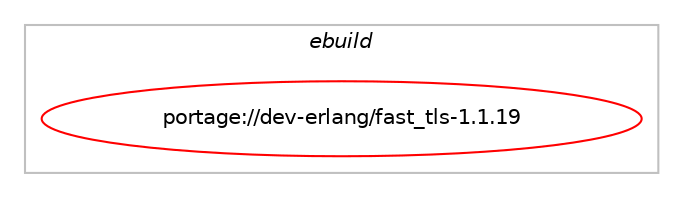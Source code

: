 digraph prolog {

# *************
# Graph options
# *************

newrank=true;
concentrate=true;
compound=true;
graph [rankdir=LR,fontname=Helvetica,fontsize=10,ranksep=1.5];#, ranksep=2.5, nodesep=0.2];
edge  [arrowhead=vee];
node  [fontname=Helvetica,fontsize=10];

# **********
# The ebuild
# **********

subgraph cluster_leftcol {
color=gray;
label=<<i>ebuild</i>>;
id [label="portage://dev-erlang/fast_tls-1.1.19", color=red, width=4, href="../dev-erlang/fast_tls-1.1.19.svg"];
}

# ****************
# The dependencies
# ****************

subgraph cluster_midcol {
color=gray;
label=<<i>dependencies</i>>;
subgraph cluster_compile {
fillcolor="#eeeeee";
style=filled;
label=<<i>compile</i>>;
# *** BEGIN UNKNOWN DEPENDENCY TYPE (TODO) ***
# id -> equal(package_dependency(portage://dev-erlang/fast_tls-1.1.19,install,no,dev-erlang,p1_utils,greaterequal,[1.0.25,,,1.0.25],[],[]))
# *** END UNKNOWN DEPENDENCY TYPE (TODO) ***

# *** BEGIN UNKNOWN DEPENDENCY TYPE (TODO) ***
# id -> equal(package_dependency(portage://dev-erlang/fast_tls-1.1.19,install,no,dev-lang,erlang,none,[,,],any_same_slot,[]))
# *** END UNKNOWN DEPENDENCY TYPE (TODO) ***

# *** BEGIN UNKNOWN DEPENDENCY TYPE (TODO) ***
# id -> equal(package_dependency(portage://dev-erlang/fast_tls-1.1.19,install,no,dev-libs,openssl,none,[,,],[slot(0),equal],[]))
# *** END UNKNOWN DEPENDENCY TYPE (TODO) ***

}
subgraph cluster_compileandrun {
fillcolor="#eeeeee";
style=filled;
label=<<i>compile and run</i>>;
}
subgraph cluster_run {
fillcolor="#eeeeee";
style=filled;
label=<<i>run</i>>;
# *** BEGIN UNKNOWN DEPENDENCY TYPE (TODO) ***
# id -> equal(package_dependency(portage://dev-erlang/fast_tls-1.1.19,run,no,dev-erlang,p1_utils,greaterequal,[1.0.25,,,1.0.25],[],[]))
# *** END UNKNOWN DEPENDENCY TYPE (TODO) ***

# *** BEGIN UNKNOWN DEPENDENCY TYPE (TODO) ***
# id -> equal(package_dependency(portage://dev-erlang/fast_tls-1.1.19,run,no,dev-lang,erlang,none,[,,],any_same_slot,[]))
# *** END UNKNOWN DEPENDENCY TYPE (TODO) ***

# *** BEGIN UNKNOWN DEPENDENCY TYPE (TODO) ***
# id -> equal(package_dependency(portage://dev-erlang/fast_tls-1.1.19,run,no,dev-libs,openssl,none,[,,],[slot(0),equal],[]))
# *** END UNKNOWN DEPENDENCY TYPE (TODO) ***

}
}

# **************
# The candidates
# **************

subgraph cluster_choices {
rank=same;
color=gray;
label=<<i>candidates</i>>;

}

}
